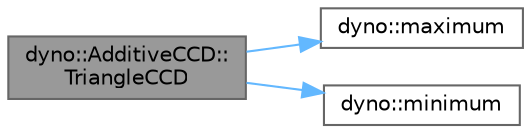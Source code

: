 digraph "dyno::AdditiveCCD::TriangleCCD"
{
 // LATEX_PDF_SIZE
  bgcolor="transparent";
  edge [fontname=Helvetica,fontsize=10,labelfontname=Helvetica,labelfontsize=10];
  node [fontname=Helvetica,fontsize=10,shape=box,height=0.2,width=0.4];
  rankdir="LR";
  Node1 [id="Node000001",label="dyno::AdditiveCCD::\lTriangleCCD",height=0.2,width=0.4,color="gray40", fillcolor="grey60", style="filled", fontcolor="black",tooltip="Do a continuous collision detection between two triangles."];
  Node1 -> Node2 [id="edge1_Node000001_Node000002",color="steelblue1",style="solid",tooltip=" "];
  Node2 [id="Node000002",label="dyno::maximum",height=0.2,width=0.4,color="grey40", fillcolor="white", style="filled",URL="$namespacedyno.html#ace5ae4adfa4b4997bc8604ad790d8f58",tooltip=" "];
  Node1 -> Node3 [id="edge2_Node000001_Node000003",color="steelblue1",style="solid",tooltip=" "];
  Node3 [id="Node000003",label="dyno::minimum",height=0.2,width=0.4,color="grey40", fillcolor="white", style="filled",URL="$namespacedyno.html#a91f6eb791bd70afce29e83daebadbd26",tooltip=" "];
}
